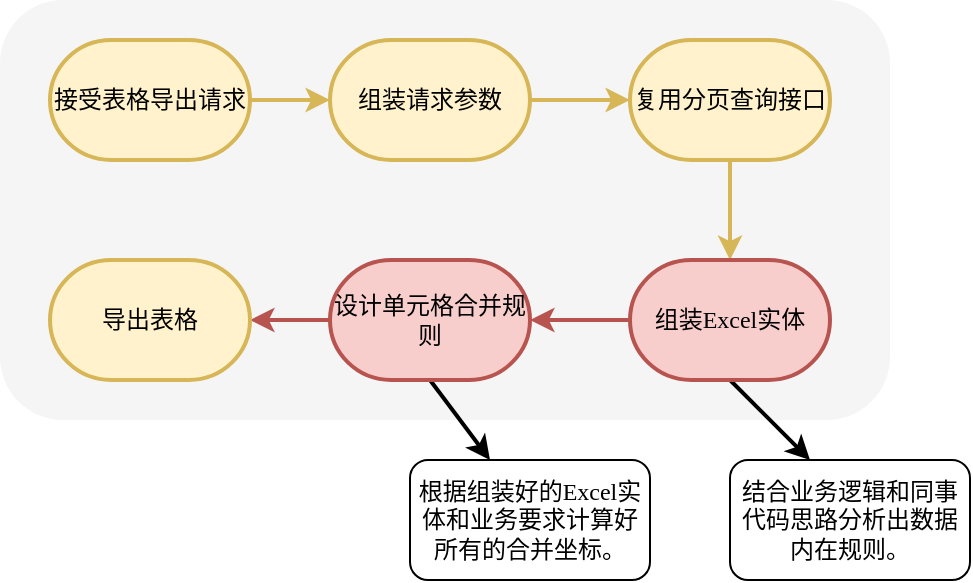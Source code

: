 <mxfile>
    <diagram id="-jdDepXiuzatXCoigeu7" name="Page-1">
        <mxGraphModel dx="830" dy="460" grid="1" gridSize="10" guides="1" tooltips="1" connect="1" arrows="1" fold="1" page="1" pageScale="1" pageWidth="100" pageHeight="100" math="0" shadow="0">
            <root>
                <mxCell id="0"/>
                <mxCell id="1" parent="0"/>
                <mxCell id="13" value="" style="rounded=1;whiteSpace=wrap;html=1;fontFamily=仿宋;fillColor=#f5f5f5;fontColor=#333333;strokeColor=none;" vertex="1" parent="1">
                    <mxGeometry x="-200" width="445" height="210" as="geometry"/>
                </mxCell>
                <mxCell id="8" style="edgeStyle=none;html=1;exitX=1;exitY=0.5;exitDx=0;exitDy=0;exitPerimeter=0;entryX=0;entryY=0.5;entryDx=0;entryDy=0;entryPerimeter=0;fillColor=#fff2cc;strokeColor=#d6b656;strokeWidth=2;fontFamily=仿宋;" edge="1" parent="1" source="2" target="3">
                    <mxGeometry relative="1" as="geometry"/>
                </mxCell>
                <mxCell id="2" value="接受表格导出请求" style="strokeWidth=2;html=1;shape=mxgraph.flowchart.terminator;whiteSpace=wrap;fillColor=#fff2cc;strokeColor=#d6b656;fontFamily=仿宋;" vertex="1" parent="1">
                    <mxGeometry x="-175" y="20" width="100" height="60" as="geometry"/>
                </mxCell>
                <mxCell id="9" style="edgeStyle=none;html=1;exitX=1;exitY=0.5;exitDx=0;exitDy=0;exitPerimeter=0;entryX=0;entryY=0.5;entryDx=0;entryDy=0;entryPerimeter=0;fillColor=#fff2cc;strokeColor=#d6b656;strokeWidth=2;fontFamily=仿宋;" edge="1" parent="1" source="3" target="4">
                    <mxGeometry relative="1" as="geometry"/>
                </mxCell>
                <mxCell id="3" value="组装请求参数" style="strokeWidth=2;html=1;shape=mxgraph.flowchart.terminator;whiteSpace=wrap;fillColor=#fff2cc;strokeColor=#d6b656;fontFamily=仿宋;" vertex="1" parent="1">
                    <mxGeometry x="-35" y="20" width="100" height="60" as="geometry"/>
                </mxCell>
                <mxCell id="10" style="edgeStyle=none;html=1;exitX=0.5;exitY=1;exitDx=0;exitDy=0;exitPerimeter=0;entryX=0.5;entryY=0;entryDx=0;entryDy=0;entryPerimeter=0;fillColor=#fff2cc;strokeColor=#d6b656;strokeWidth=2;fontFamily=仿宋;" edge="1" parent="1" source="4" target="5">
                    <mxGeometry relative="1" as="geometry"/>
                </mxCell>
                <mxCell id="4" value="复用分页查询接口" style="strokeWidth=2;html=1;shape=mxgraph.flowchart.terminator;whiteSpace=wrap;fillColor=#fff2cc;strokeColor=#d6b656;fontFamily=仿宋;" vertex="1" parent="1">
                    <mxGeometry x="115" y="20" width="100" height="60" as="geometry"/>
                </mxCell>
                <mxCell id="11" style="edgeStyle=none;html=1;exitX=0;exitY=0.5;exitDx=0;exitDy=0;exitPerimeter=0;entryX=1;entryY=0.5;entryDx=0;entryDy=0;entryPerimeter=0;fillColor=#f8cecc;strokeColor=#b85450;strokeWidth=2;fontFamily=仿宋;" edge="1" parent="1" source="5" target="6">
                    <mxGeometry relative="1" as="geometry"/>
                </mxCell>
                <mxCell id="15" style="edgeStyle=none;html=1;exitX=0.5;exitY=1;exitDx=0;exitDy=0;exitPerimeter=0;strokeWidth=2;fontFamily=仿宋;" edge="1" parent="1" source="5">
                    <mxGeometry relative="1" as="geometry">
                        <mxPoint x="205" y="230" as="targetPoint"/>
                    </mxGeometry>
                </mxCell>
                <mxCell id="5" value="组装Excel实体" style="strokeWidth=2;html=1;shape=mxgraph.flowchart.terminator;whiteSpace=wrap;fillColor=#f8cecc;strokeColor=#b85450;fontFamily=仿宋;" vertex="1" parent="1">
                    <mxGeometry x="115" y="130" width="100" height="60" as="geometry"/>
                </mxCell>
                <mxCell id="12" style="edgeStyle=none;html=1;exitX=0;exitY=0.5;exitDx=0;exitDy=0;exitPerimeter=0;entryX=1;entryY=0.5;entryDx=0;entryDy=0;entryPerimeter=0;fillColor=#f8cecc;strokeColor=#b85450;strokeWidth=2;fontFamily=仿宋;" edge="1" parent="1" source="6" target="7">
                    <mxGeometry relative="1" as="geometry"/>
                </mxCell>
                <mxCell id="14" style="edgeStyle=none;html=1;exitX=0.5;exitY=1;exitDx=0;exitDy=0;exitPerimeter=0;strokeWidth=2;fontFamily=仿宋;" edge="1" parent="1" source="6">
                    <mxGeometry relative="1" as="geometry">
                        <mxPoint x="45" y="230" as="targetPoint"/>
                    </mxGeometry>
                </mxCell>
                <mxCell id="6" value="设计单元格合并规则" style="strokeWidth=2;html=1;shape=mxgraph.flowchart.terminator;whiteSpace=wrap;fillColor=#f8cecc;strokeColor=#b85450;fontFamily=仿宋;" vertex="1" parent="1">
                    <mxGeometry x="-35" y="130" width="100" height="60" as="geometry"/>
                </mxCell>
                <mxCell id="7" value="导出表格" style="strokeWidth=2;html=1;shape=mxgraph.flowchart.terminator;whiteSpace=wrap;fillColor=#fff2cc;strokeColor=#d6b656;fontFamily=仿宋;" vertex="1" parent="1">
                    <mxGeometry x="-175" y="130" width="100" height="60" as="geometry"/>
                </mxCell>
                <mxCell id="16" value="根据组装好的Excel实体和业务要求计算好所有的合并坐标。" style="rounded=1;whiteSpace=wrap;html=1;fontFamily=仿宋;" vertex="1" parent="1">
                    <mxGeometry x="5" y="230" width="120" height="60" as="geometry"/>
                </mxCell>
                <mxCell id="17" value="结合业务逻辑和同事代码思路分析出数据内在规则。" style="rounded=1;whiteSpace=wrap;html=1;fontFamily=仿宋;" vertex="1" parent="1">
                    <mxGeometry x="165" y="230" width="120" height="60" as="geometry"/>
                </mxCell>
            </root>
        </mxGraphModel>
    </diagram>
</mxfile>